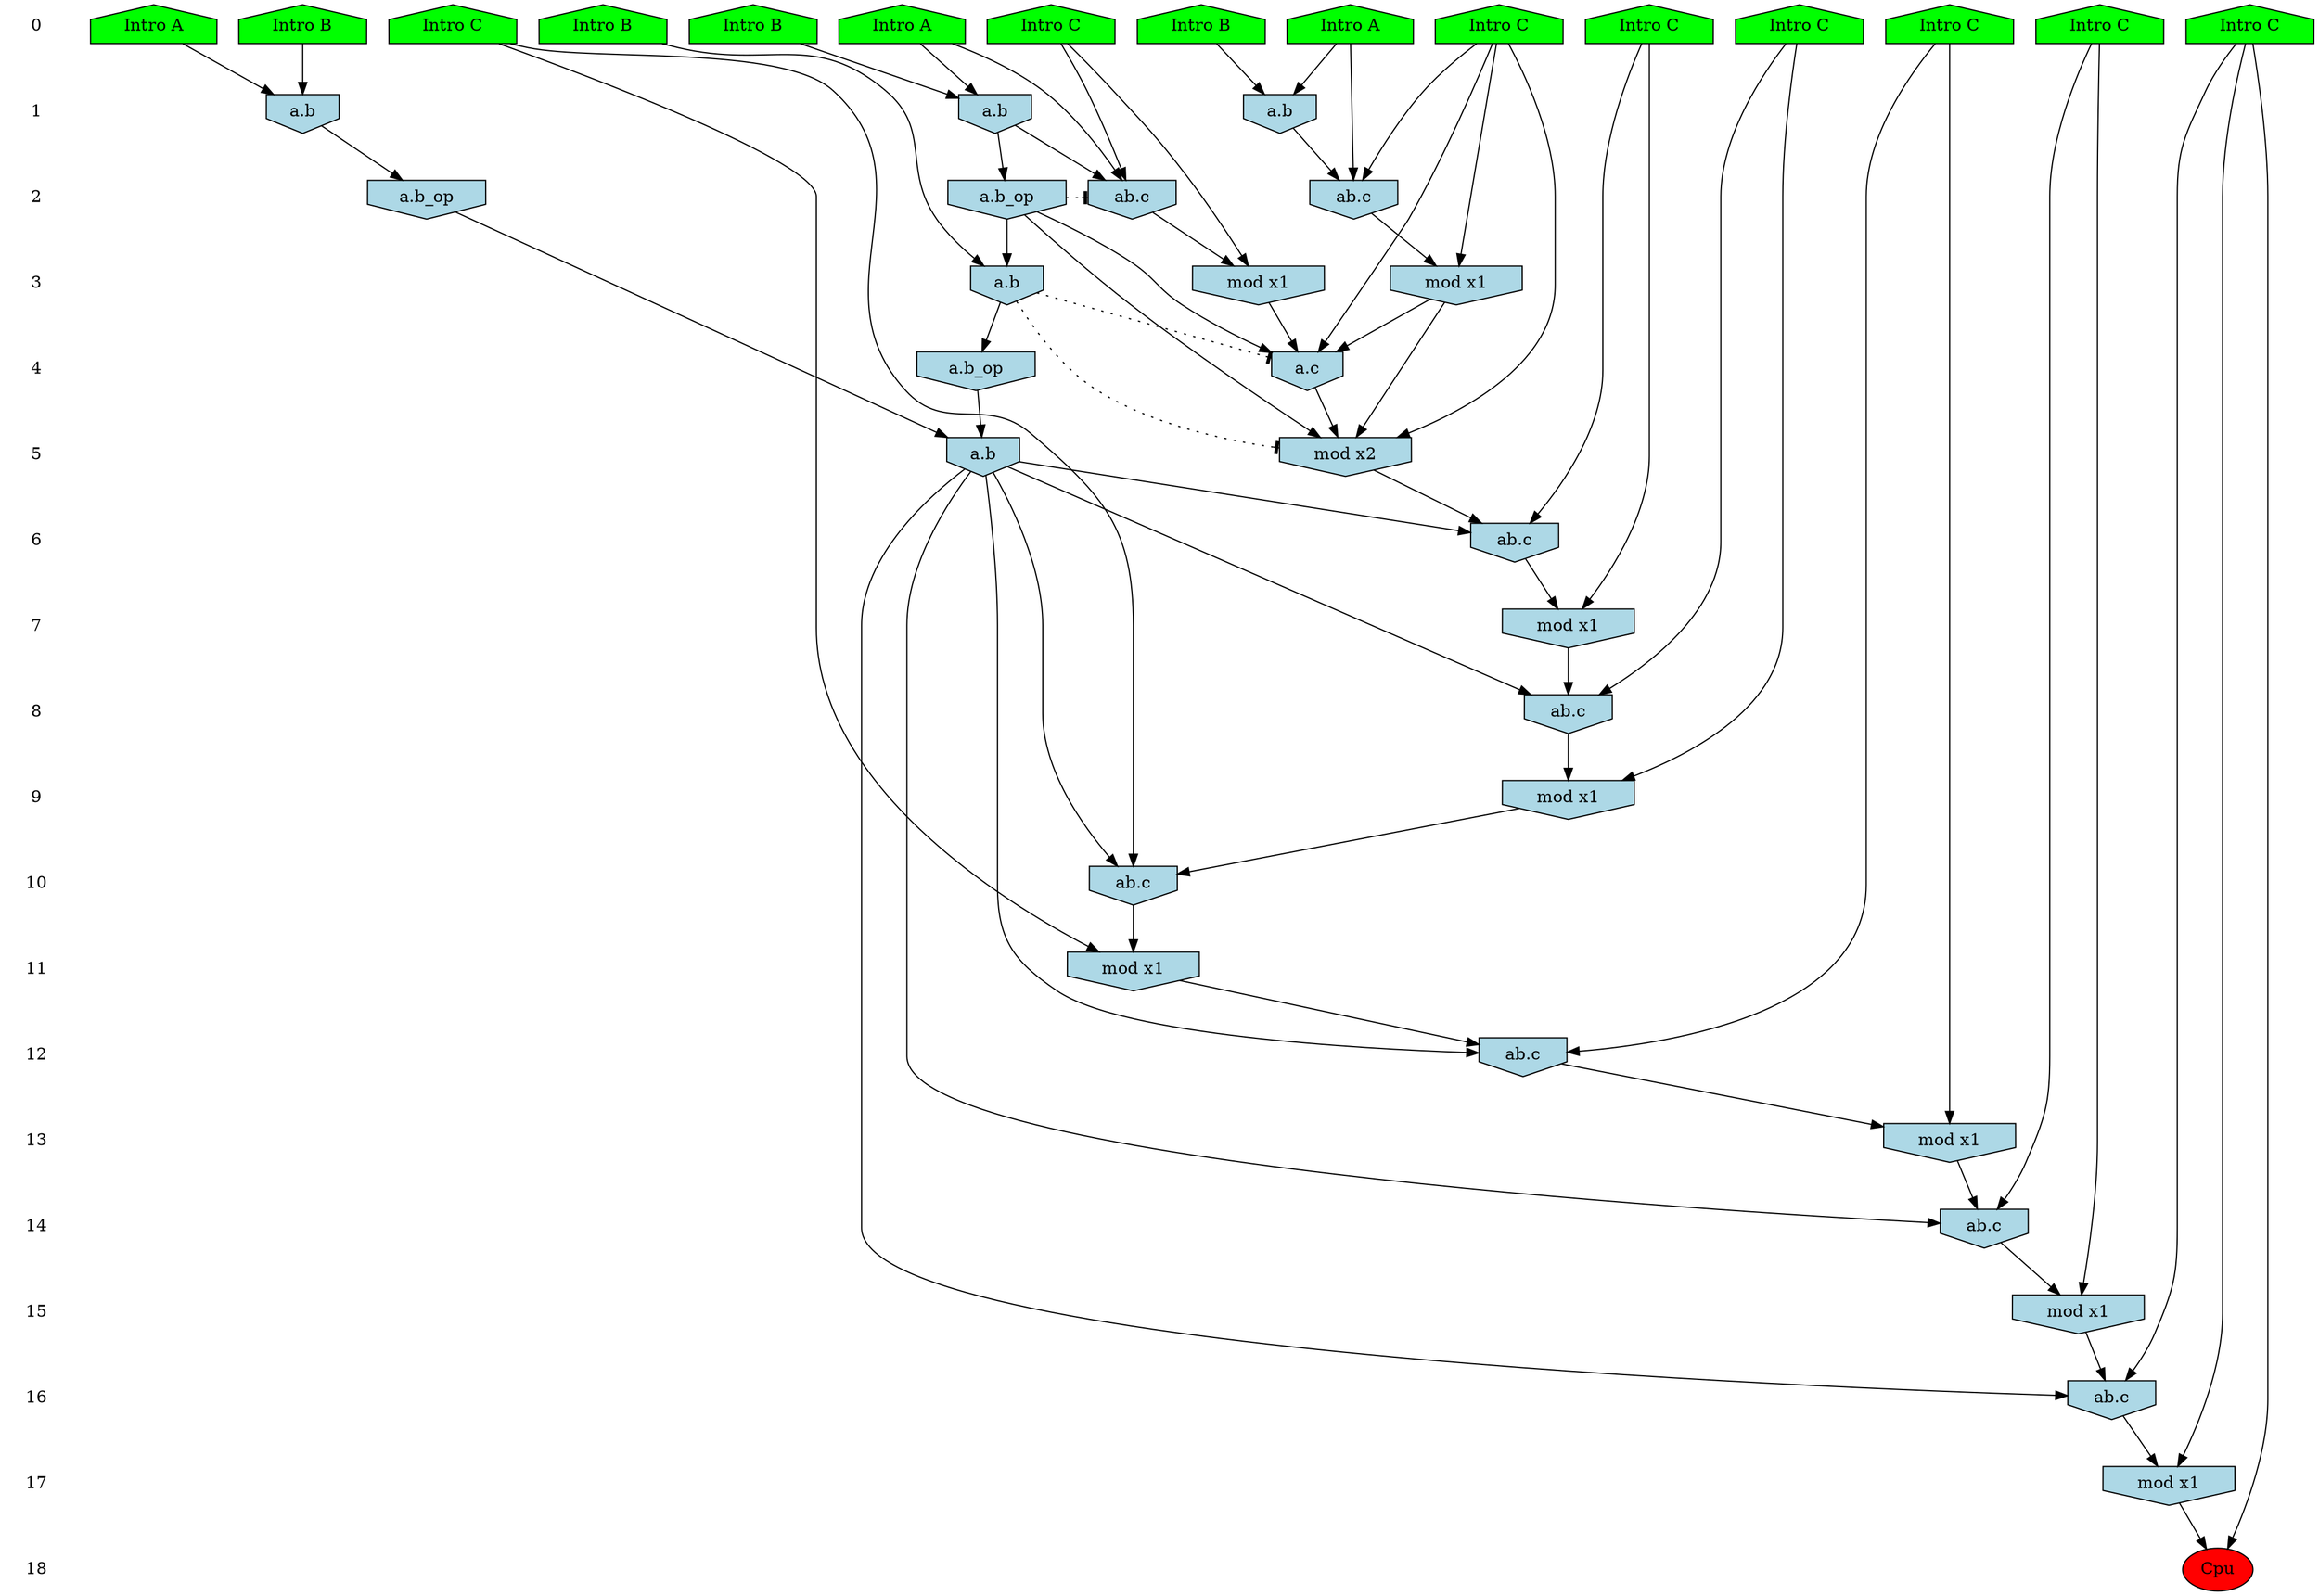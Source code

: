 /* Compression of 1 causal flows obtained in average at 1.922053E+01 t.u */
/* Compressed causal flows were: [3507] */
digraph G{
 ranksep=.5 ; 
{ rank = same ; "0" [shape=plaintext] ; node_1 [label ="Intro B", shape=house, style=filled, fillcolor=green] ;
node_2 [label ="Intro B", shape=house, style=filled, fillcolor=green] ;
node_3 [label ="Intro A", shape=house, style=filled, fillcolor=green] ;
node_4 [label ="Intro B", shape=house, style=filled, fillcolor=green] ;
node_5 [label ="Intro A", shape=house, style=filled, fillcolor=green] ;
node_6 [label ="Intro A", shape=house, style=filled, fillcolor=green] ;
node_7 [label ="Intro B", shape=house, style=filled, fillcolor=green] ;
node_8 [label ="Intro C", shape=house, style=filled, fillcolor=green] ;
node_9 [label ="Intro C", shape=house, style=filled, fillcolor=green] ;
node_10 [label ="Intro C", shape=house, style=filled, fillcolor=green] ;
node_11 [label ="Intro C", shape=house, style=filled, fillcolor=green] ;
node_12 [label ="Intro C", shape=house, style=filled, fillcolor=green] ;
node_13 [label ="Intro C", shape=house, style=filled, fillcolor=green] ;
node_14 [label ="Intro C", shape=house, style=filled, fillcolor=green] ;
node_15 [label ="Intro C", shape=house, style=filled, fillcolor=green] ;
}
{ rank = same ; "1" [shape=plaintext] ; node_16 [label="a.b", shape=invhouse, style=filled, fillcolor = lightblue] ;
node_17 [label="a.b", shape=invhouse, style=filled, fillcolor = lightblue] ;
node_22 [label="a.b", shape=invhouse, style=filled, fillcolor = lightblue] ;
}
{ rank = same ; "2" [shape=plaintext] ; node_18 [label="ab.c", shape=invhouse, style=filled, fillcolor = lightblue] ;
node_20 [label="a.b_op", shape=invhouse, style=filled, fillcolor = lightblue] ;
node_21 [label="a.b_op", shape=invhouse, style=filled, fillcolor = lightblue] ;
node_23 [label="ab.c", shape=invhouse, style=filled, fillcolor = lightblue] ;
}
{ rank = same ; "3" [shape=plaintext] ; node_19 [label="mod x1", shape=invhouse, style=filled, fillcolor = lightblue] ;
node_24 [label="mod x1", shape=invhouse, style=filled, fillcolor = lightblue] ;
node_27 [label="a.b", shape=invhouse, style=filled, fillcolor = lightblue] ;
}
{ rank = same ; "4" [shape=plaintext] ; node_25 [label="a.c", shape=invhouse, style=filled, fillcolor = lightblue] ;
node_28 [label="a.b_op", shape=invhouse, style=filled, fillcolor = lightblue] ;
}
{ rank = same ; "5" [shape=plaintext] ; node_26 [label="mod x2", shape=invhouse, style=filled, fillcolor = lightblue] ;
node_29 [label="a.b", shape=invhouse, style=filled, fillcolor = lightblue] ;
}
{ rank = same ; "6" [shape=plaintext] ; node_30 [label="ab.c", shape=invhouse, style=filled, fillcolor = lightblue] ;
}
{ rank = same ; "7" [shape=plaintext] ; node_31 [label="mod x1", shape=invhouse, style=filled, fillcolor = lightblue] ;
}
{ rank = same ; "8" [shape=plaintext] ; node_32 [label="ab.c", shape=invhouse, style=filled, fillcolor = lightblue] ;
}
{ rank = same ; "9" [shape=plaintext] ; node_33 [label="mod x1", shape=invhouse, style=filled, fillcolor = lightblue] ;
}
{ rank = same ; "10" [shape=plaintext] ; node_34 [label="ab.c", shape=invhouse, style=filled, fillcolor = lightblue] ;
}
{ rank = same ; "11" [shape=plaintext] ; node_35 [label="mod x1", shape=invhouse, style=filled, fillcolor = lightblue] ;
}
{ rank = same ; "12" [shape=plaintext] ; node_36 [label="ab.c", shape=invhouse, style=filled, fillcolor = lightblue] ;
}
{ rank = same ; "13" [shape=plaintext] ; node_37 [label="mod x1", shape=invhouse, style=filled, fillcolor = lightblue] ;
}
{ rank = same ; "14" [shape=plaintext] ; node_38 [label="ab.c", shape=invhouse, style=filled, fillcolor = lightblue] ;
}
{ rank = same ; "15" [shape=plaintext] ; node_39 [label="mod x1", shape=invhouse, style=filled, fillcolor = lightblue] ;
}
{ rank = same ; "16" [shape=plaintext] ; node_40 [label="ab.c", shape=invhouse, style=filled, fillcolor = lightblue] ;
}
{ rank = same ; "17" [shape=plaintext] ; node_41 [label="mod x1", shape=invhouse, style=filled, fillcolor = lightblue] ;
}
{ rank = same ; "18" [shape=plaintext] ; node_42 [label ="Cpu", style=filled, fillcolor=red] ;
}
"0" -> "1" [style="invis"]; 
"1" -> "2" [style="invis"]; 
"2" -> "3" [style="invis"]; 
"3" -> "4" [style="invis"]; 
"4" -> "5" [style="invis"]; 
"5" -> "6" [style="invis"]; 
"6" -> "7" [style="invis"]; 
"7" -> "8" [style="invis"]; 
"8" -> "9" [style="invis"]; 
"9" -> "10" [style="invis"]; 
"10" -> "11" [style="invis"]; 
"11" -> "12" [style="invis"]; 
"12" -> "13" [style="invis"]; 
"13" -> "14" [style="invis"]; 
"14" -> "15" [style="invis"]; 
"15" -> "16" [style="invis"]; 
"16" -> "17" [style="invis"]; 
"17" -> "18" [style="invis"]; 
node_3 -> node_16
node_7 -> node_16
node_4 -> node_17
node_5 -> node_17
node_5 -> node_18
node_9 -> node_18
node_17 -> node_18
node_9 -> node_19
node_18 -> node_19
node_16 -> node_20
node_17 -> node_21
node_1 -> node_22
node_6 -> node_22
node_6 -> node_23
node_15 -> node_23
node_22 -> node_23
node_15 -> node_24
node_23 -> node_24
node_15 -> node_25
node_19 -> node_25
node_21 -> node_25
node_24 -> node_25
node_15 -> node_26
node_21 -> node_26
node_24 -> node_26
node_25 -> node_26
node_2 -> node_27
node_21 -> node_27
node_27 -> node_28
node_20 -> node_29
node_28 -> node_29
node_12 -> node_30
node_26 -> node_30
node_29 -> node_30
node_12 -> node_31
node_30 -> node_31
node_10 -> node_32
node_29 -> node_32
node_31 -> node_32
node_10 -> node_33
node_32 -> node_33
node_8 -> node_34
node_29 -> node_34
node_33 -> node_34
node_8 -> node_35
node_34 -> node_35
node_11 -> node_36
node_29 -> node_36
node_35 -> node_36
node_11 -> node_37
node_36 -> node_37
node_13 -> node_38
node_29 -> node_38
node_37 -> node_38
node_13 -> node_39
node_38 -> node_39
node_14 -> node_40
node_29 -> node_40
node_39 -> node_40
node_14 -> node_41
node_40 -> node_41
node_14 -> node_42
node_41 -> node_42
node_21 -> node_18 [style=dotted, arrowhead = tee] 
node_27 -> node_26 [style=dotted, arrowhead = tee] 
node_27 -> node_25 [style=dotted, arrowhead = tee] 
}
/*
 Dot generation time: 0.000815
*/